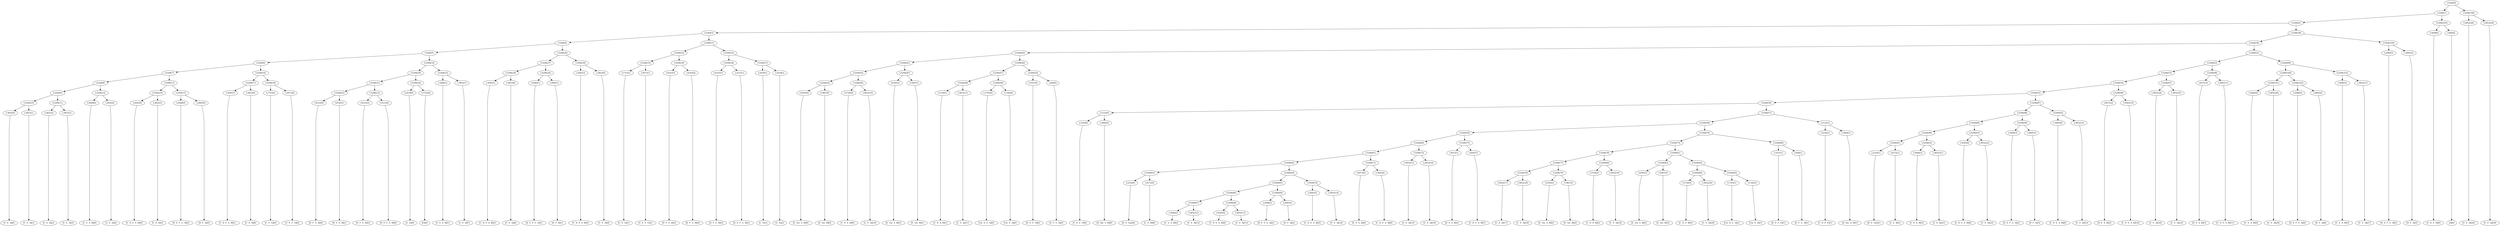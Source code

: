 digraph sample{
"L3852(0)"->"[C  E  A](0)"
"L3852(1)"->"[C  E  A](1)"
"L5294(10)"->"L3852(0)"
"L5294(10)"->"L3852(1)"
"L3852(2)"->"[C  E  A](2)"
"L3852(3)"->"[C  E  A](3)"
"L5294(11)"->"L3852(2)"
"L5294(11)"->"L3852(3)"
"L5294(9)"->"L5294(10)"
"L5294(9)"->"L5294(11)"
"L3646(0)"->"[C  E  A  B](0)"
"L3852(4)"->"[C  E  A](4)"
"L5294(12)"->"L3646(0)"
"L5294(12)"->"L3852(4)"
"L5294(8)"->"L5294(9)"
"L5294(8)"->"L5294(12)"
"L3045(0)"->"[C  D  E  A  B](0)"
"L3852(5)"->"[C  E  A](5)"
"L5294(14)"->"L3045(0)"
"L5294(14)"->"L3852(5)"
"L2946(0)"->"[D  E  F  G  A](0)"
"L2805(0)"->"[D  F  A](0)"
"L5294(15)"->"L2946(0)"
"L5294(15)"->"L2805(0)"
"L5294(13)"->"L5294(14)"
"L5294(13)"->"L5294(15)"
"L5294(7)"->"L5294(8)"
"L5294(7)"->"L5294(13)"
"L3045(1)"->"[C  D  E  A  B](1)"
"L3852(6)"->"[C  E  A](6)"
"L5294(17)"->"L3045(1)"
"L5294(17)"->"L3852(6)"
"L1753(0)"->"[C  E  G](0)"
"L2673(0)"->"[C  E  F  G](0)"
"L5294(18)"->"L1753(0)"
"L5294(18)"->"L2673(0)"
"L5294(16)"->"L5294(17)"
"L5294(16)"->"L5294(18)"
"L5294(6)"->"L5294(7)"
"L5294(6)"->"L5294(16)"
"L4163(0)"->"[D  F  G  B](0)"
"L4163(1)"->"[D  F  G  B](1)"
"L5294(22)"->"L4163(0)"
"L5294(22)"->"L4163(1)"
"L4163(2)"->"[D  F  G  B](2)"
"L2515(0)"->"[D  E  F  G  B](0)"
"L5294(23)"->"L4163(2)"
"L5294(23)"->"L2515(0)"
"L5294(21)"->"L5294(22)"
"L5294(21)"->"L5294(23)"
"L2419(0)"->"[C  E](0)"
"L1532(0)"->"[E](0)"
"L5294(24)"->"L2419(0)"
"L5294(24)"->"L1532(0)"
"L5294(20)"->"L5294(21)"
"L5294(20)"->"L5294(24)"
"L3646(1)"->"[C  E  A  B](1)"
"L3852(7)"->"[C  E  A](7)"
"L5294(25)"->"L3646(1)"
"L5294(25)"->"L3852(7)"
"L5294(19)"->"L5294(20)"
"L5294(19)"->"L5294(25)"
"L5294(5)"->"L5294(6)"
"L5294(5)"->"L5294(19)"
"L3045(2)"->"[C  D  E  A  B](2)"
"L3852(8)"->"[C  E  A](8)"
"L5294(28)"->"L3045(2)"
"L5294(28)"->"L3852(8)"
"L2946(1)"->"[D  E  F  G  A](1)"
"L2805(1)"->"[D  F  A](1)"
"L5294(29)"->"L2946(1)"
"L5294(29)"->"L2805(1)"
"L5294(27)"->"L5294(28)"
"L5294(27)"->"L5294(29)"
"L3045(3)"->"[C  D  E  A  B](3)"
"L3852(9)"->"[C  E  A](9)"
"L5294(30)"->"L3045(3)"
"L5294(30)"->"L3852(9)"
"L5294(26)"->"L5294(27)"
"L5294(26)"->"L5294(30)"
"L5294(4)"->"L5294(5)"
"L5294(4)"->"L5294(26)"
"L1753(1)"->"[C  E  G](1)"
"L2673(1)"->"[C  E  F  G](1)"
"L5294(33)"->"L1753(1)"
"L5294(33)"->"L2673(1)"
"L4163(3)"->"[D  F  G  B](3)"
"L4163(4)"->"[D  F  G  B](4)"
"L5294(34)"->"L4163(3)"
"L5294(34)"->"L4163(4)"
"L5294(32)"->"L5294(33)"
"L5294(32)"->"L5294(34)"
"L4163(5)"->"[D  F  G  B](5)"
"L2515(1)"->"[D  E  F  G  B](1)"
"L5294(36)"->"L4163(5)"
"L5294(36)"->"L2515(1)"
"L2419(1)"->"[C  E](1)"
"L2419(2)"->"[C  E](2)"
"L5294(37)"->"L2419(1)"
"L5294(37)"->"L2419(2)"
"L5294(35)"->"L5294(36)"
"L5294(35)"->"L5294(37)"
"L5294(31)"->"L5294(32)"
"L5294(31)"->"L5294(35)"
"L5294(3)"->"L5294(4)"
"L5294(3)"->"L5294(31)"
"L4393(0)"->"[E  Gis  A  B](0)"
"L1867(0)"->"[E  Gis  B](0)"
"L5294(43)"->"L4393(0)"
"L5294(43)"->"L1867(0)"
"L3726(0)"->"[C  D  A  B](0)"
"L3852(10)"->"[C  E  A](10)"
"L5294(44)"->"L3726(0)"
"L5294(44)"->"L3852(10)"
"L5294(42)"->"L5294(43)"
"L5294(42)"->"L5294(44)"
"L4393(1)"->"[E  Gis  A  B](1)"
"L1867(1)"->"[E  Gis  B](1)"
"L5294(45)"->"L4393(1)"
"L5294(45)"->"L1867(1)"
"L5294(41)"->"L5294(42)"
"L5294(41)"->"L5294(45)"
"L3726(1)"->"[C  D  A  B](1)"
"L3852(11)"->"[C  E  A](11)"
"L5294(48)"->"L3726(1)"
"L5294(48)"->"L3852(11)"
"L1793(0)"->"[Cis  D  E  A](0)"
"L1164(0)"->"[Cis  E  A](0)"
"L5294(49)"->"L1793(0)"
"L5294(49)"->"L1164(0)"
"L5294(47)"->"L5294(48)"
"L5294(47)"->"L5294(49)"
"L3551(0)"->"[D  E  F  G](0)"
"L449(0)"->"[E  F  G  A](0)"
"L5294(50)"->"L3551(0)"
"L5294(50)"->"L449(0)"
"L5294(46)"->"L5294(47)"
"L5294(46)"->"L5294(50)"
"L5294(40)"->"L5294(41)"
"L5294(40)"->"L5294(46)"
"L3250(0)"->"[C  D  E  F](0)"
"L3604(0)"->"[D  Dis  A  B](0)"
"L5125(0)"->"L3250(0)"
"L5125(0)"->"L3604(0)"
"L2254(0)"->"[D  E  Gis](0)"
"L4372(0)"->"[C  E  B](0)"
"L5294(63)"->"L2254(0)"
"L5294(63)"->"L4372(0)"
"L3646(2)"->"[C  E  A  B](2)"
"L3852(12)"->"[C  E  A](12)"
"L5294(67)"->"L3646(2)"
"L5294(67)"->"L3852(12)"
"L3045(4)"->"[C  D  E  A  B](4)"
"L3852(13)"->"[C  E  A](13)"
"L5294(68)"->"L3045(4)"
"L5294(68)"->"L3852(13)"
"L5294(66)"->"L5294(67)"
"L5294(66)"->"L5294(68)"
"L2946(2)"->"[D  E  F  G  A](2)"
"L2805(2)"->"[D  F  A](2)"
"L5294(69)"->"L2946(2)"
"L5294(69)"->"L2805(2)"
"L5294(65)"->"L5294(66)"
"L5294(65)"->"L5294(69)"
"L3045(5)"->"[C  D  E  A  B](5)"
"L3852(14)"->"[C  E  A](14)"
"L5294(70)"->"L3045(5)"
"L5294(70)"->"L3852(14)"
"L5294(64)"->"L5294(65)"
"L5294(64)"->"L5294(70)"
"L5294(62)"->"L5294(63)"
"L5294(62)"->"L5294(64)"
"L4072(0)"->"[D  E  A  B](0)"
"L3045(6)"->"[C  D  E  A  B](6)"
"L5294(71)"->"L4072(0)"
"L5294(71)"->"L3045(6)"
"L5294(61)"->"L5294(62)"
"L5294(61)"->"L5294(71)"
"L3852(15)"->"[C  E  A](15)"
"L3852(16)"->"[C  E  A](16)"
"L5294(72)"->"L3852(15)"
"L5294(72)"->"L3852(16)"
"L5294(60)"->"L5294(61)"
"L5294(60)"->"L5294(72)"
"L4072(1)"->"[D  E  A  B](1)"
"L3045(7)"->"[C  D  E  A  B](7)"
"L5294(73)"->"L4072(1)"
"L5294(73)"->"L3045(7)"
"L5294(59)"->"L5294(60)"
"L5294(59)"->"L5294(73)"
"L3852(17)"->"[C  E  A](17)"
"L3852(18)"->"[C  E  A](18)"
"L5294(78)"->"L3852(17)"
"L5294(78)"->"L3852(18)"
"L4393(2)"->"[E  Gis  A  B](2)"
"L1867(2)"->"[E  Gis  B](2)"
"L5294(79)"->"L4393(2)"
"L5294(79)"->"L1867(2)"
"L5294(77)"->"L5294(78)"
"L5294(77)"->"L5294(79)"
"L3726(2)"->"[C  D  A  B](2)"
"L3852(19)"->"[C  E  A](19)"
"L5294(80)"->"L3726(2)"
"L5294(80)"->"L3852(19)"
"L5294(76)"->"L5294(77)"
"L5294(76)"->"L5294(80)"
"L4393(3)"->"[E  Gis  A  B](3)"
"L1867(3)"->"[E  Gis  B](3)"
"L5294(82)"->"L4393(3)"
"L5294(82)"->"L1867(3)"
"L3726(3)"->"[C  D  A  B](3)"
"L3852(20)"->"[C  E  A](20)"
"L5294(84)"->"L3726(3)"
"L5294(84)"->"L3852(20)"
"L1793(1)"->"[Cis  D  E  A](1)"
"L1164(1)"->"[Cis  E  A](1)"
"L5294(85)"->"L1793(1)"
"L5294(85)"->"L1164(1)"
"L5294(83)"->"L5294(84)"
"L5294(83)"->"L5294(85)"
"L5294(81)"->"L5294(82)"
"L5294(81)"->"L5294(83)"
"L5294(75)"->"L5294(76)"
"L5294(75)"->"L5294(81)"
"L3551(1)"->"[D  E  F  G](1)"
"L449(1)"->"[E  F  G  A](1)"
"L5294(86)"->"L3551(1)"
"L5294(86)"->"L449(1)"
"L5294(74)"->"L5294(75)"
"L5294(74)"->"L5294(86)"
"L5294(58)"->"L5294(59)"
"L5294(58)"->"L5294(74)"
"L3250(1)"->"[C  D  E  F](1)"
"L3604(1)"->"[D  Dis  A  B](1)"
"L5125(1)"->"L3250(1)"
"L5125(1)"->"L3604(1)"
"L5294(57)"->"L5294(58)"
"L5294(57)"->"L5125(1)"
"L5294(56)"->"L5125(0)"
"L5294(56)"->"L5294(57)"
"L2254(1)"->"[D  E  Gis](1)"
"L4372(1)"->"[C  E  B](1)"
"L5294(91)"->"L2254(1)"
"L5294(91)"->"L4372(1)"
"L3646(3)"->"[C  E  A  B](3)"
"L3852(21)"->"[C  E  A](21)"
"L5294(92)"->"L3646(3)"
"L5294(92)"->"L3852(21)"
"L5294(90)"->"L5294(91)"
"L5294(90)"->"L5294(92)"
"L3045(8)"->"[C  D  E  A  B](8)"
"L3852(22)"->"[C  E  A](22)"
"L5294(93)"->"L3045(8)"
"L5294(93)"->"L3852(22)"
"L5294(89)"->"L5294(90)"
"L5294(89)"->"L5294(93)"
"L2946(3)"->"[D  E  F  G  A](3)"
"L2805(3)"->"[D  F  A](3)"
"L5294(94)"->"L2946(3)"
"L5294(94)"->"L2805(3)"
"L5294(88)"->"L5294(89)"
"L5294(88)"->"L5294(94)"
"L3045(9)"->"[C  D  E  A  B](9)"
"L3852(23)"->"[C  E  A](23)"
"L5294(95)"->"L3045(9)"
"L5294(95)"->"L3852(23)"
"L5294(87)"->"L5294(88)"
"L5294(87)"->"L5294(95)"
"L5294(55)"->"L5294(56)"
"L5294(55)"->"L5294(87)"
"L4072(2)"->"[D  E  A  B](2)"
"L3045(10)"->"[C  D  E  A  B](10)"
"L5294(96)"->"L4072(2)"
"L5294(96)"->"L3045(10)"
"L5294(54)"->"L5294(55)"
"L5294(54)"->"L5294(96)"
"L3852(24)"->"[C  E  A](24)"
"L3852(25)"->"[C  E  A](25)"
"L5294(97)"->"L3852(24)"
"L5294(97)"->"L3852(25)"
"L5294(53)"->"L5294(54)"
"L5294(53)"->"L5294(97)"
"L4072(3)"->"[D  E  A  B](3)"
"L3045(11)"->"[C  D  E  A  B](11)"
"L5294(98)"->"L4072(3)"
"L5294(98)"->"L3045(11)"
"L5294(52)"->"L5294(53)"
"L5294(52)"->"L5294(98)"
"L3646(4)"->"[C  E  A  B](4)"
"L3852(26)"->"[C  E  A](26)"
"L5294(101)"->"L3646(4)"
"L5294(101)"->"L3852(26)"
"L2946(4)"->"[D  E  F  G  A](4)"
"L2805(4)"->"[D  F  A](4)"
"L5294(102)"->"L2946(4)"
"L5294(102)"->"L2805(4)"
"L5294(100)"->"L5294(101)"
"L5294(100)"->"L5294(102)"
"L3646(5)"->"[C  E  A  B](5)"
"L3852(27)"->"[C  E  A](27)"
"L5294(103)"->"L3646(5)"
"L5294(103)"->"L3852(27)"
"L5294(99)"->"L5294(100)"
"L5294(99)"->"L5294(103)"
"L5294(51)"->"L5294(52)"
"L5294(51)"->"L5294(99)"
"L5294(39)"->"L5294(40)"
"L5294(39)"->"L5294(51)"
"L2946(5)"->"[D  E  F  G  A](5)"
"L2805(5)"->"[D  F  A](5)"
"L5294(104)"->"L2946(5)"
"L5294(104)"->"L2805(5)"
"L5294(38)"->"L5294(39)"
"L5294(38)"->"L5294(104)"
"L5294(2)"->"L5294(3)"
"L5294(2)"->"L5294(38)"
"L3858(0)"->"[C  D  E  B](0)"
"L440(0)"->"[A](0)"
"L5294(105)"->"L3858(0)"
"L5294(105)"->"L440(0)"
"L5294(1)"->"L5294(2)"
"L5294(1)"->"L5294(105)"
"L3852(28)"->"[C  E  A](28)"
"L3852(29)"->"[C  E  A](29)"
"L5294(106)"->"L3852(28)"
"L5294(106)"->"L3852(29)"
"L5294(0)"->"L5294(1)"
"L5294(0)"->"L5294(106)"
{rank = min; "L5294(0)"}
{rank = same; "L5294(1)"; "L5294(106)";}
{rank = same; "L5294(2)"; "L5294(105)"; "L3852(28)"; "L3852(29)";}
{rank = same; "L5294(3)"; "L5294(38)"; "L3858(0)"; "L440(0)";}
{rank = same; "L5294(4)"; "L5294(31)"; "L5294(39)"; "L5294(104)";}
{rank = same; "L5294(5)"; "L5294(26)"; "L5294(32)"; "L5294(35)"; "L5294(40)"; "L5294(51)"; "L2946(5)"; "L2805(5)";}
{rank = same; "L5294(6)"; "L5294(19)"; "L5294(27)"; "L5294(30)"; "L5294(33)"; "L5294(34)"; "L5294(36)"; "L5294(37)"; "L5294(41)"; "L5294(46)"; "L5294(52)"; "L5294(99)";}
{rank = same; "L5294(7)"; "L5294(16)"; "L5294(20)"; "L5294(25)"; "L5294(28)"; "L5294(29)"; "L3045(3)"; "L3852(9)"; "L1753(1)"; "L2673(1)"; "L4163(3)"; "L4163(4)"; "L4163(5)"; "L2515(1)"; "L2419(1)"; "L2419(2)"; "L5294(42)"; "L5294(45)"; "L5294(47)"; "L5294(50)"; "L5294(53)"; "L5294(98)"; "L5294(100)"; "L5294(103)";}
{rank = same; "L5294(8)"; "L5294(13)"; "L5294(17)"; "L5294(18)"; "L5294(21)"; "L5294(24)"; "L3646(1)"; "L3852(7)"; "L3045(2)"; "L3852(8)"; "L2946(1)"; "L2805(1)"; "L5294(43)"; "L5294(44)"; "L4393(1)"; "L1867(1)"; "L5294(48)"; "L5294(49)"; "L3551(0)"; "L449(0)"; "L5294(54)"; "L5294(97)"; "L4072(3)"; "L3045(11)"; "L5294(101)"; "L5294(102)"; "L3646(5)"; "L3852(27)";}
{rank = same; "L5294(9)"; "L5294(12)"; "L5294(14)"; "L5294(15)"; "L3045(1)"; "L3852(6)"; "L1753(0)"; "L2673(0)"; "L5294(22)"; "L5294(23)"; "L2419(0)"; "L1532(0)"; "L4393(0)"; "L1867(0)"; "L3726(0)"; "L3852(10)"; "L3726(1)"; "L3852(11)"; "L1793(0)"; "L1164(0)"; "L5294(55)"; "L5294(96)"; "L3852(24)"; "L3852(25)"; "L3646(4)"; "L3852(26)"; "L2946(4)"; "L2805(4)";}
{rank = same; "L5294(10)"; "L5294(11)"; "L3646(0)"; "L3852(4)"; "L3045(0)"; "L3852(5)"; "L2946(0)"; "L2805(0)"; "L4163(0)"; "L4163(1)"; "L4163(2)"; "L2515(0)"; "L5294(56)"; "L5294(87)"; "L4072(2)"; "L3045(10)";}
{rank = same; "L3852(0)"; "L3852(1)"; "L3852(2)"; "L3852(3)"; "L5125(0)"; "L5294(57)"; "L5294(88)"; "L5294(95)";}
{rank = same; "L3250(0)"; "L3604(0)"; "L5294(58)"; "L5125(1)"; "L5294(89)"; "L5294(94)"; "L3045(9)"; "L3852(23)";}
{rank = same; "L5294(59)"; "L5294(74)"; "L3250(1)"; "L3604(1)"; "L5294(90)"; "L5294(93)"; "L2946(3)"; "L2805(3)";}
{rank = same; "L5294(60)"; "L5294(73)"; "L5294(75)"; "L5294(86)"; "L5294(91)"; "L5294(92)"; "L3045(8)"; "L3852(22)";}
{rank = same; "L5294(61)"; "L5294(72)"; "L4072(1)"; "L3045(7)"; "L5294(76)"; "L5294(81)"; "L3551(1)"; "L449(1)"; "L2254(1)"; "L4372(1)"; "L3646(3)"; "L3852(21)";}
{rank = same; "L5294(62)"; "L5294(71)"; "L3852(15)"; "L3852(16)"; "L5294(77)"; "L5294(80)"; "L5294(82)"; "L5294(83)";}
{rank = same; "L5294(63)"; "L5294(64)"; "L4072(0)"; "L3045(6)"; "L5294(78)"; "L5294(79)"; "L3726(2)"; "L3852(19)"; "L4393(3)"; "L1867(3)"; "L5294(84)"; "L5294(85)";}
{rank = same; "L2254(0)"; "L4372(0)"; "L5294(65)"; "L5294(70)"; "L3852(17)"; "L3852(18)"; "L4393(2)"; "L1867(2)"; "L3726(3)"; "L3852(20)"; "L1793(1)"; "L1164(1)";}
{rank = same; "L5294(66)"; "L5294(69)"; "L3045(5)"; "L3852(14)";}
{rank = same; "L5294(67)"; "L5294(68)"; "L2946(2)"; "L2805(2)";}
{rank = same; "L3646(2)"; "L3852(12)"; "L3045(4)"; "L3852(13)";}
{rank = max; "[A](0)"; "[C  D  A  B](0)"; "[C  D  A  B](1)"; "[C  D  A  B](2)"; "[C  D  A  B](3)"; "[C  D  E  A  B](0)"; "[C  D  E  A  B](1)"; "[C  D  E  A  B](10)"; "[C  D  E  A  B](11)"; "[C  D  E  A  B](2)"; "[C  D  E  A  B](3)"; "[C  D  E  A  B](4)"; "[C  D  E  A  B](5)"; "[C  D  E  A  B](6)"; "[C  D  E  A  B](7)"; "[C  D  E  A  B](8)"; "[C  D  E  A  B](9)"; "[C  D  E  B](0)"; "[C  D  E  F](0)"; "[C  D  E  F](1)"; "[C  E  A  B](0)"; "[C  E  A  B](1)"; "[C  E  A  B](2)"; "[C  E  A  B](3)"; "[C  E  A  B](4)"; "[C  E  A  B](5)"; "[C  E  A](0)"; "[C  E  A](1)"; "[C  E  A](10)"; "[C  E  A](11)"; "[C  E  A](12)"; "[C  E  A](13)"; "[C  E  A](14)"; "[C  E  A](15)"; "[C  E  A](16)"; "[C  E  A](17)"; "[C  E  A](18)"; "[C  E  A](19)"; "[C  E  A](2)"; "[C  E  A](20)"; "[C  E  A](21)"; "[C  E  A](22)"; "[C  E  A](23)"; "[C  E  A](24)"; "[C  E  A](25)"; "[C  E  A](26)"; "[C  E  A](27)"; "[C  E  A](28)"; "[C  E  A](29)"; "[C  E  A](3)"; "[C  E  A](4)"; "[C  E  A](5)"; "[C  E  A](6)"; "[C  E  A](7)"; "[C  E  A](8)"; "[C  E  A](9)"; "[C  E  B](0)"; "[C  E  B](1)"; "[C  E  F  G](0)"; "[C  E  F  G](1)"; "[C  E  G](0)"; "[C  E  G](1)"; "[C  E](0)"; "[C  E](1)"; "[C  E](2)"; "[Cis  D  E  A](0)"; "[Cis  D  E  A](1)"; "[Cis  E  A](0)"; "[Cis  E  A](1)"; "[D  Dis  A  B](0)"; "[D  Dis  A  B](1)"; "[D  E  A  B](0)"; "[D  E  A  B](1)"; "[D  E  A  B](2)"; "[D  E  A  B](3)"; "[D  E  F  G  A](0)"; "[D  E  F  G  A](1)"; "[D  E  F  G  A](2)"; "[D  E  F  G  A](3)"; "[D  E  F  G  A](4)"; "[D  E  F  G  A](5)"; "[D  E  F  G  B](0)"; "[D  E  F  G  B](1)"; "[D  E  F  G](0)"; "[D  E  F  G](1)"; "[D  E  Gis](0)"; "[D  E  Gis](1)"; "[D  F  A](0)"; "[D  F  A](1)"; "[D  F  A](2)"; "[D  F  A](3)"; "[D  F  A](4)"; "[D  F  A](5)"; "[D  F  G  B](0)"; "[D  F  G  B](1)"; "[D  F  G  B](2)"; "[D  F  G  B](3)"; "[D  F  G  B](4)"; "[D  F  G  B](5)"; "[E  F  G  A](0)"; "[E  F  G  A](1)"; "[E  Gis  A  B](0)"; "[E  Gis  A  B](1)"; "[E  Gis  A  B](2)"; "[E  Gis  A  B](3)"; "[E  Gis  B](0)"; "[E  Gis  B](1)"; "[E  Gis  B](2)"; "[E  Gis  B](3)"; "[E](0)";}
}